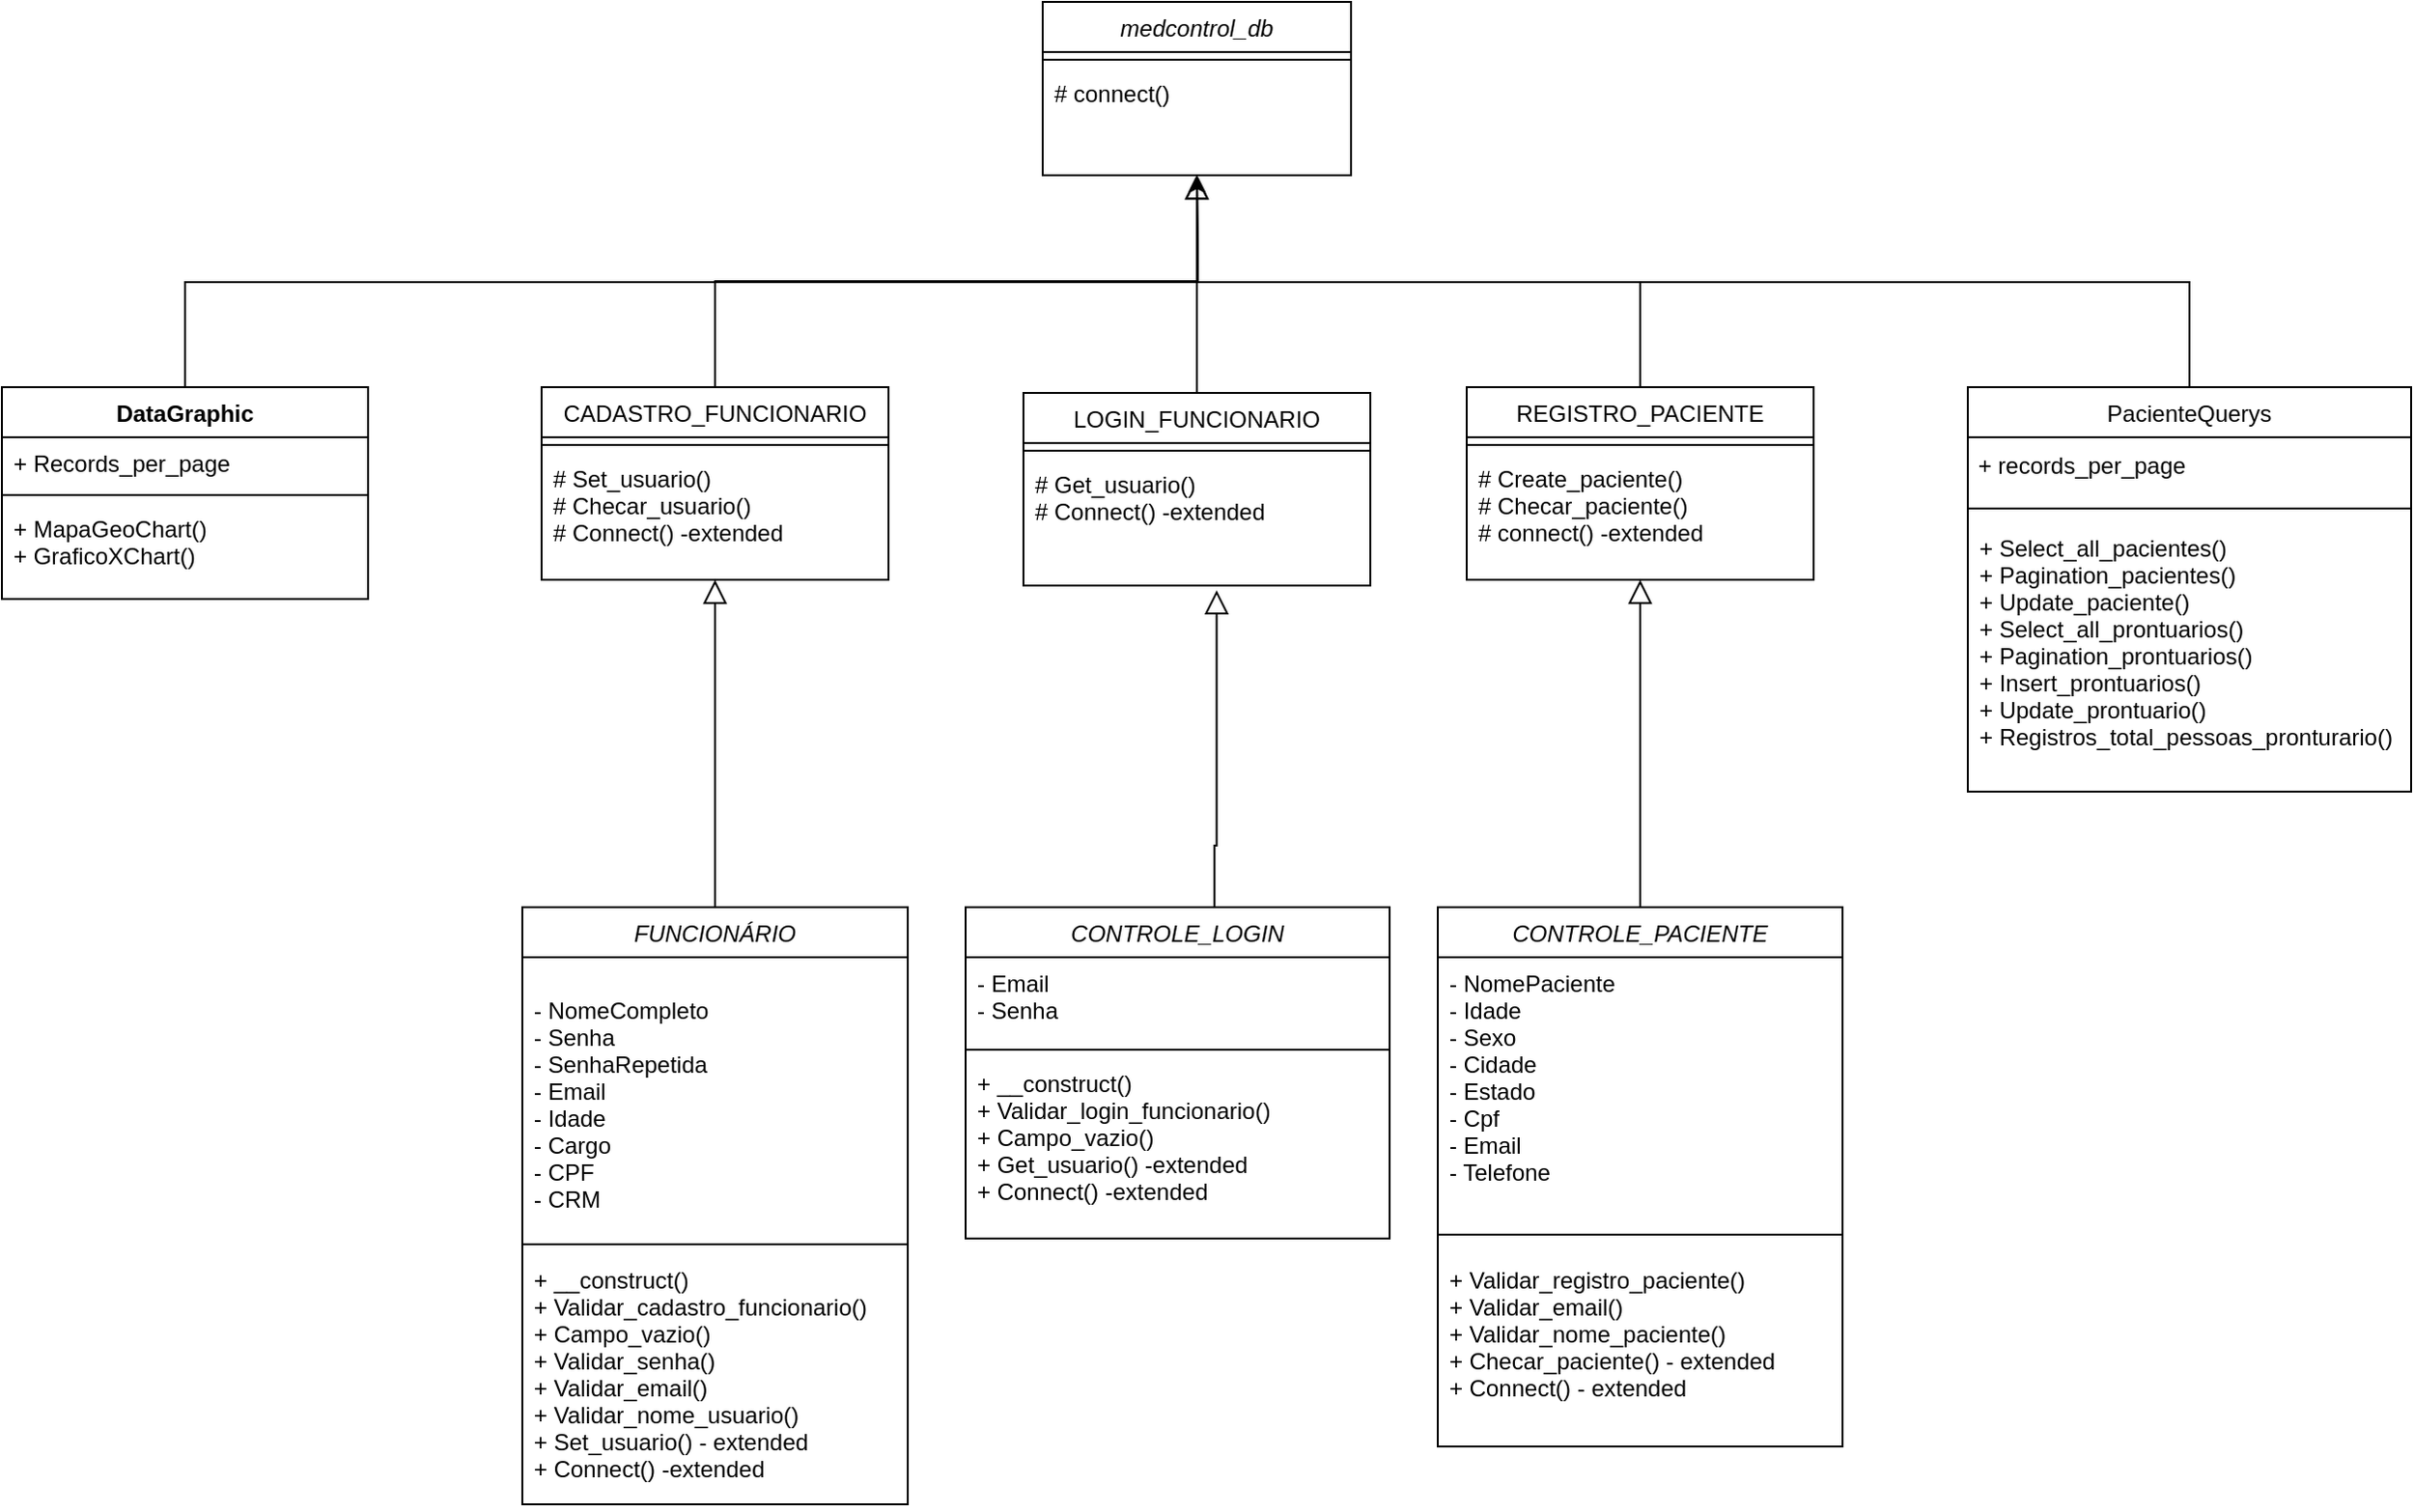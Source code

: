 <mxfile version="24.5.3" type="device">
  <diagram id="C5RBs43oDa-KdzZeNtuy" name="Page-1">
    <mxGraphModel dx="2782" dy="696" grid="1" gridSize="10" guides="1" tooltips="1" connect="1" arrows="1" fold="1" page="1" pageScale="1" pageWidth="1169" pageHeight="827" background="#ffffff" math="0" shadow="0">
      <root>
        <mxCell id="WIyWlLk6GJQsqaUBKTNV-0" />
        <mxCell id="WIyWlLk6GJQsqaUBKTNV-1" parent="WIyWlLk6GJQsqaUBKTNV-0" />
        <mxCell id="zkfFHV4jXpPFQw0GAbJ--0" value="medcontrol_db" style="swimlane;fontStyle=2;align=center;verticalAlign=top;childLayout=stackLayout;horizontal=1;startSize=26;horizontalStack=0;resizeParent=1;resizeLast=0;collapsible=1;marginBottom=0;rounded=0;shadow=0;strokeWidth=1;" parent="WIyWlLk6GJQsqaUBKTNV-1" vertex="1">
          <mxGeometry x="370" y="160" width="160" height="90" as="geometry">
            <mxRectangle x="230" y="140" width="160" height="26" as="alternateBounds" />
          </mxGeometry>
        </mxCell>
        <mxCell id="zkfFHV4jXpPFQw0GAbJ--4" value="" style="line;html=1;strokeWidth=1;align=left;verticalAlign=middle;spacingTop=-1;spacingLeft=3;spacingRight=3;rotatable=0;labelPosition=right;points=[];portConstraint=eastwest;" parent="zkfFHV4jXpPFQw0GAbJ--0" vertex="1">
          <mxGeometry y="26" width="160" height="8" as="geometry" />
        </mxCell>
        <mxCell id="zkfFHV4jXpPFQw0GAbJ--5" value="# connect()" style="text;align=left;verticalAlign=top;spacingLeft=4;spacingRight=4;overflow=hidden;rotatable=0;points=[[0,0.5],[1,0.5]];portConstraint=eastwest;" parent="zkfFHV4jXpPFQw0GAbJ--0" vertex="1">
          <mxGeometry y="34" width="160" height="28" as="geometry" />
        </mxCell>
        <mxCell id="zkfFHV4jXpPFQw0GAbJ--6" value="CADASTRO_FUNCIONARIO" style="swimlane;fontStyle=0;align=center;verticalAlign=top;childLayout=stackLayout;horizontal=1;startSize=26;horizontalStack=0;resizeParent=1;resizeLast=0;collapsible=1;marginBottom=0;rounded=0;shadow=0;strokeWidth=1;" parent="WIyWlLk6GJQsqaUBKTNV-1" vertex="1">
          <mxGeometry x="110" y="360" width="180" height="100" as="geometry">
            <mxRectangle x="130" y="380" width="160" height="26" as="alternateBounds" />
          </mxGeometry>
        </mxCell>
        <mxCell id="zkfFHV4jXpPFQw0GAbJ--9" value="" style="line;html=1;strokeWidth=1;align=left;verticalAlign=middle;spacingTop=-1;spacingLeft=3;spacingRight=3;rotatable=0;labelPosition=right;points=[];portConstraint=eastwest;" parent="zkfFHV4jXpPFQw0GAbJ--6" vertex="1">
          <mxGeometry y="26" width="180" height="8" as="geometry" />
        </mxCell>
        <mxCell id="zkfFHV4jXpPFQw0GAbJ--11" value="# Set_usuario()&#xa;# Checar_usuario()&#xa;# Connect() -extended&#xa;" style="text;align=left;verticalAlign=top;spacingLeft=4;spacingRight=4;overflow=hidden;rotatable=0;points=[[0,0.5],[1,0.5]];portConstraint=eastwest;" parent="zkfFHV4jXpPFQw0GAbJ--6" vertex="1">
          <mxGeometry y="34" width="180" height="66" as="geometry" />
        </mxCell>
        <mxCell id="zkfFHV4jXpPFQw0GAbJ--12" value="" style="endArrow=block;endSize=10;endFill=0;shadow=0;strokeWidth=1;rounded=0;curved=0;edgeStyle=elbowEdgeStyle;elbow=vertical;" parent="WIyWlLk6GJQsqaUBKTNV-1" source="zkfFHV4jXpPFQw0GAbJ--6" target="zkfFHV4jXpPFQw0GAbJ--0" edge="1">
          <mxGeometry width="160" relative="1" as="geometry">
            <mxPoint x="200" y="203" as="sourcePoint" />
            <mxPoint x="200" y="203" as="targetPoint" />
          </mxGeometry>
        </mxCell>
        <mxCell id="zkfFHV4jXpPFQw0GAbJ--16" value="" style="endArrow=block;endSize=10;endFill=0;shadow=0;strokeWidth=1;rounded=0;curved=0;edgeStyle=elbowEdgeStyle;elbow=vertical;exitX=0.5;exitY=0;exitDx=0;exitDy=0;" parent="WIyWlLk6GJQsqaUBKTNV-1" source="9lJRW0mbOuph0sGCFReC-1" edge="1">
          <mxGeometry width="160" relative="1" as="geometry">
            <mxPoint x="450" y="342" as="sourcePoint" />
            <mxPoint x="450" y="250" as="targetPoint" />
            <Array as="points">
              <mxPoint x="500" y="352" />
            </Array>
          </mxGeometry>
        </mxCell>
        <mxCell id="9lJRW0mbOuph0sGCFReC-1" value="LOGIN_FUNCIONARIO" style="swimlane;fontStyle=0;align=center;verticalAlign=top;childLayout=stackLayout;horizontal=1;startSize=26;horizontalStack=0;resizeParent=1;resizeLast=0;collapsible=1;marginBottom=0;rounded=0;shadow=0;strokeWidth=1;" parent="WIyWlLk6GJQsqaUBKTNV-1" vertex="1">
          <mxGeometry x="360" y="363" width="180" height="100" as="geometry">
            <mxRectangle x="130" y="380" width="160" height="26" as="alternateBounds" />
          </mxGeometry>
        </mxCell>
        <mxCell id="9lJRW0mbOuph0sGCFReC-4" value="" style="line;html=1;strokeWidth=1;align=left;verticalAlign=middle;spacingTop=-1;spacingLeft=3;spacingRight=3;rotatable=0;labelPosition=right;points=[];portConstraint=eastwest;" parent="9lJRW0mbOuph0sGCFReC-1" vertex="1">
          <mxGeometry y="26" width="180" height="8" as="geometry" />
        </mxCell>
        <mxCell id="9lJRW0mbOuph0sGCFReC-5" value="# Get_usuario()&#xa;# Connect() -extended" style="text;align=left;verticalAlign=top;spacingLeft=4;spacingRight=4;overflow=hidden;rotatable=0;points=[[0,0.5],[1,0.5]];portConstraint=eastwest;fontStyle=0" parent="9lJRW0mbOuph0sGCFReC-1" vertex="1">
          <mxGeometry y="34" width="180" height="66" as="geometry" />
        </mxCell>
        <mxCell id="9lJRW0mbOuph0sGCFReC-13" style="edgeStyle=orthogonalEdgeStyle;rounded=0;orthogonalLoop=1;jettySize=auto;html=1;exitX=0.5;exitY=0;exitDx=0;exitDy=0;" parent="WIyWlLk6GJQsqaUBKTNV-1" source="9lJRW0mbOuph0sGCFReC-7" edge="1">
          <mxGeometry relative="1" as="geometry">
            <mxPoint x="450" y="250" as="targetPoint" />
          </mxGeometry>
        </mxCell>
        <mxCell id="9lJRW0mbOuph0sGCFReC-7" value="REGISTRO_PACIENTE" style="swimlane;fontStyle=0;align=center;verticalAlign=top;childLayout=stackLayout;horizontal=1;startSize=26;horizontalStack=0;resizeParent=1;resizeLast=0;collapsible=1;marginBottom=0;rounded=0;shadow=0;strokeWidth=1;" parent="WIyWlLk6GJQsqaUBKTNV-1" vertex="1">
          <mxGeometry x="590" y="360" width="180" height="100" as="geometry">
            <mxRectangle x="130" y="380" width="160" height="26" as="alternateBounds" />
          </mxGeometry>
        </mxCell>
        <mxCell id="9lJRW0mbOuph0sGCFReC-10" value="" style="line;html=1;strokeWidth=1;align=left;verticalAlign=middle;spacingTop=-1;spacingLeft=3;spacingRight=3;rotatable=0;labelPosition=right;points=[];portConstraint=eastwest;" parent="9lJRW0mbOuph0sGCFReC-7" vertex="1">
          <mxGeometry y="26" width="180" height="8" as="geometry" />
        </mxCell>
        <mxCell id="9lJRW0mbOuph0sGCFReC-12" value="# Create_paciente()&#xa;# Checar_paciente()&#xa;# connect() -extended" style="text;align=left;verticalAlign=top;spacingLeft=4;spacingRight=4;overflow=hidden;rotatable=0;points=[[0,0.5],[1,0.5]];portConstraint=eastwest;" parent="9lJRW0mbOuph0sGCFReC-7" vertex="1">
          <mxGeometry y="34" width="180" height="60" as="geometry" />
        </mxCell>
        <mxCell id="9lJRW0mbOuph0sGCFReC-17" value="" style="endArrow=block;endSize=10;endFill=0;shadow=0;strokeWidth=1;rounded=0;curved=0;edgeStyle=elbowEdgeStyle;elbow=vertical;exitX=0.587;exitY=0.017;exitDx=0;exitDy=0;entryX=0.557;entryY=1.037;entryDx=0;entryDy=0;entryPerimeter=0;exitPerimeter=0;" parent="WIyWlLk6GJQsqaUBKTNV-1" source="9lJRW0mbOuph0sGCFReC-26" target="9lJRW0mbOuph0sGCFReC-5" edge="1">
          <mxGeometry width="160" relative="1" as="geometry">
            <mxPoint x="449.5" y="626" as="sourcePoint" />
            <mxPoint x="440" y="500" as="targetPoint" />
            <Array as="points">
              <mxPoint x="479.5" y="598" />
            </Array>
          </mxGeometry>
        </mxCell>
        <mxCell id="9lJRW0mbOuph0sGCFReC-18" value="" style="endArrow=block;endSize=10;endFill=0;shadow=0;strokeWidth=1;rounded=0;curved=0;edgeStyle=elbowEdgeStyle;elbow=vertical;exitX=0.5;exitY=0;exitDx=0;exitDy=0;" parent="WIyWlLk6GJQsqaUBKTNV-1" source="9lJRW0mbOuph0sGCFReC-20" edge="1">
          <mxGeometry width="160" relative="1" as="geometry">
            <mxPoint x="199.5" y="626" as="sourcePoint" />
            <mxPoint x="200" y="460" as="targetPoint" />
            <Array as="points">
              <mxPoint x="229.5" y="598" />
            </Array>
          </mxGeometry>
        </mxCell>
        <mxCell id="9lJRW0mbOuph0sGCFReC-19" value="" style="endArrow=block;endSize=10;endFill=0;shadow=0;strokeWidth=1;rounded=0;curved=0;edgeStyle=elbowEdgeStyle;elbow=vertical;exitX=0.5;exitY=0;exitDx=0;exitDy=0;entryX=0.5;entryY=1;entryDx=0;entryDy=0;" parent="WIyWlLk6GJQsqaUBKTNV-1" source="9lJRW0mbOuph0sGCFReC-32" target="9lJRW0mbOuph0sGCFReC-7" edge="1">
          <mxGeometry width="160" relative="1" as="geometry">
            <mxPoint x="679.5" y="626" as="sourcePoint" />
            <mxPoint x="680" y="498" as="targetPoint" />
            <Array as="points">
              <mxPoint x="709.5" y="598" />
            </Array>
          </mxGeometry>
        </mxCell>
        <mxCell id="9lJRW0mbOuph0sGCFReC-20" value="FUNCIONÁRIO" style="swimlane;fontStyle=2;align=center;verticalAlign=top;childLayout=stackLayout;horizontal=1;startSize=26;horizontalStack=0;resizeParent=1;resizeLast=0;collapsible=1;marginBottom=0;rounded=0;shadow=0;strokeWidth=1;" parent="WIyWlLk6GJQsqaUBKTNV-1" vertex="1">
          <mxGeometry x="100" y="630" width="200" height="310" as="geometry">
            <mxRectangle x="230" y="140" width="160" height="26" as="alternateBounds" />
          </mxGeometry>
        </mxCell>
        <mxCell id="9lJRW0mbOuph0sGCFReC-21" value="&#xa;- NomeCompleto&#xa;- Senha&#xa;- SenhaRepetida&#xa;- Email&#xa;- Idade&#xa;- Cargo&#xa;- CPF&#xa;- CRM&#xa;&#xa;" style="text;align=left;verticalAlign=top;spacingLeft=4;spacingRight=4;overflow=hidden;rotatable=0;points=[[0,0.5],[1,0.5]];portConstraint=eastwest;" parent="9lJRW0mbOuph0sGCFReC-20" vertex="1">
          <mxGeometry y="26" width="200" height="144" as="geometry" />
        </mxCell>
        <mxCell id="9lJRW0mbOuph0sGCFReC-24" value="" style="line;html=1;strokeWidth=1;align=left;verticalAlign=middle;spacingTop=-1;spacingLeft=3;spacingRight=3;rotatable=0;labelPosition=right;points=[];portConstraint=eastwest;" parent="9lJRW0mbOuph0sGCFReC-20" vertex="1">
          <mxGeometry y="170" width="200" height="10" as="geometry" />
        </mxCell>
        <mxCell id="9lJRW0mbOuph0sGCFReC-25" value="+ __construct()&#xa;+ Validar_cadastro_funcionario()&#xa;+ Campo_vazio()&#xa;+ Validar_senha()&#xa;+ Validar_email()&#xa;+ Validar_nome_usuario()&#xa;+ Set_usuario() - extended&#xa;+ Connect() -extended&#xa;&#xa;&#xa;&#xa;&#xa;&#xa;&#xa;" style="text;align=left;verticalAlign=top;spacingLeft=4;spacingRight=4;overflow=hidden;rotatable=0;points=[[0,0.5],[1,0.5]];portConstraint=eastwest;" parent="9lJRW0mbOuph0sGCFReC-20" vertex="1">
          <mxGeometry y="180" width="200" height="130" as="geometry" />
        </mxCell>
        <mxCell id="9lJRW0mbOuph0sGCFReC-26" value="CONTROLE_LOGIN" style="swimlane;fontStyle=2;align=center;verticalAlign=top;childLayout=stackLayout;horizontal=1;startSize=26;horizontalStack=0;resizeParent=1;resizeLast=0;collapsible=1;marginBottom=0;rounded=0;shadow=0;strokeWidth=1;" parent="WIyWlLk6GJQsqaUBKTNV-1" vertex="1">
          <mxGeometry x="330" y="630" width="220" height="172" as="geometry">
            <mxRectangle x="230" y="140" width="160" height="26" as="alternateBounds" />
          </mxGeometry>
        </mxCell>
        <mxCell id="9lJRW0mbOuph0sGCFReC-27" value="- Email&#xa;- Senha" style="text;align=left;verticalAlign=top;spacingLeft=4;spacingRight=4;overflow=hidden;rotatable=0;points=[[0,0.5],[1,0.5]];portConstraint=eastwest;" parent="9lJRW0mbOuph0sGCFReC-26" vertex="1">
          <mxGeometry y="26" width="220" height="44" as="geometry" />
        </mxCell>
        <mxCell id="9lJRW0mbOuph0sGCFReC-30" value="" style="line;html=1;strokeWidth=1;align=left;verticalAlign=middle;spacingTop=-1;spacingLeft=3;spacingRight=3;rotatable=0;labelPosition=right;points=[];portConstraint=eastwest;" parent="9lJRW0mbOuph0sGCFReC-26" vertex="1">
          <mxGeometry y="70" width="220" height="8" as="geometry" />
        </mxCell>
        <mxCell id="9lJRW0mbOuph0sGCFReC-31" value="+ __construct()&#xa;+ Validar_login_funcionario()&#xa;+ Campo_vazio()&#xa;+ Get_usuario() -extended&#xa;+ Connect() -extended&#xa;&#xa;" style="text;align=left;verticalAlign=top;spacingLeft=4;spacingRight=4;overflow=hidden;rotatable=0;points=[[0,0.5],[1,0.5]];portConstraint=eastwest;" parent="9lJRW0mbOuph0sGCFReC-26" vertex="1">
          <mxGeometry y="78" width="220" height="94" as="geometry" />
        </mxCell>
        <mxCell id="9lJRW0mbOuph0sGCFReC-32" value="CONTROLE_PACIENTE" style="swimlane;fontStyle=2;align=center;verticalAlign=top;childLayout=stackLayout;horizontal=1;startSize=26;horizontalStack=0;resizeParent=1;resizeLast=0;collapsible=1;marginBottom=0;rounded=0;shadow=0;strokeWidth=1;" parent="WIyWlLk6GJQsqaUBKTNV-1" vertex="1">
          <mxGeometry x="575" y="630" width="210" height="280" as="geometry">
            <mxRectangle x="230" y="140" width="160" height="26" as="alternateBounds" />
          </mxGeometry>
        </mxCell>
        <mxCell id="9lJRW0mbOuph0sGCFReC-33" value="- NomePaciente&#xa;- Idade&#xa;- Sexo&#xa;- Cidade&#xa;- Estado&#xa;- Cpf&#xa;- Email&#xa;- Telefone&#xa;" style="text;align=left;verticalAlign=top;spacingLeft=4;spacingRight=4;overflow=hidden;rotatable=0;points=[[0,0.5],[1,0.5]];portConstraint=eastwest;" parent="9lJRW0mbOuph0sGCFReC-32" vertex="1">
          <mxGeometry y="26" width="210" height="134" as="geometry" />
        </mxCell>
        <mxCell id="9lJRW0mbOuph0sGCFReC-36" value="" style="line;html=1;strokeWidth=1;align=left;verticalAlign=middle;spacingTop=-1;spacingLeft=3;spacingRight=3;rotatable=0;labelPosition=right;points=[];portConstraint=eastwest;" parent="9lJRW0mbOuph0sGCFReC-32" vertex="1">
          <mxGeometry y="160" width="210" height="20" as="geometry" />
        </mxCell>
        <mxCell id="9lJRW0mbOuph0sGCFReC-37" value="+ Validar_registro_paciente()&#xa;+ Validar_email()&#xa;+ Validar_nome_paciente()&#xa;+ Checar_paciente() - extended&#xa;+ Connect() - extended" style="text;align=left;verticalAlign=top;spacingLeft=4;spacingRight=4;overflow=hidden;rotatable=0;points=[[0,0.5],[1,0.5]];portConstraint=eastwest;" parent="9lJRW0mbOuph0sGCFReC-32" vertex="1">
          <mxGeometry y="180" width="210" height="100" as="geometry" />
        </mxCell>
        <mxCell id="JctT_jBCGyrJP3BVVUIo-4" style="edgeStyle=orthogonalEdgeStyle;rounded=0;orthogonalLoop=1;jettySize=auto;html=1;exitX=0.5;exitY=0;exitDx=0;exitDy=0;" parent="WIyWlLk6GJQsqaUBKTNV-1" source="JctT_jBCGyrJP3BVVUIo-0" edge="1">
          <mxGeometry relative="1" as="geometry">
            <mxPoint x="450" y="250" as="targetPoint" />
          </mxGeometry>
        </mxCell>
        <mxCell id="JctT_jBCGyrJP3BVVUIo-0" value="PacienteQuerys" style="swimlane;fontStyle=0;align=center;verticalAlign=top;childLayout=stackLayout;horizontal=1;startSize=26;horizontalStack=0;resizeParent=1;resizeLast=0;collapsible=1;marginBottom=0;rounded=0;shadow=0;strokeWidth=1;" parent="WIyWlLk6GJQsqaUBKTNV-1" vertex="1">
          <mxGeometry x="850" y="360" width="230" height="210" as="geometry">
            <mxRectangle x="130" y="380" width="160" height="26" as="alternateBounds" />
          </mxGeometry>
        </mxCell>
        <mxCell id="JctT_jBCGyrJP3BVVUIo-3" value="&amp;nbsp;+ records_per_page" style="text;html=1;align=left;verticalAlign=middle;resizable=0;points=[];autosize=1;strokeColor=none;fillColor=none;" parent="JctT_jBCGyrJP3BVVUIo-0" vertex="1">
          <mxGeometry y="26" width="230" height="30" as="geometry" />
        </mxCell>
        <mxCell id="JctT_jBCGyrJP3BVVUIo-1" value="" style="line;html=1;strokeWidth=1;align=left;verticalAlign=middle;spacingTop=-1;spacingLeft=3;spacingRight=3;rotatable=0;labelPosition=right;points=[];portConstraint=eastwest;" parent="JctT_jBCGyrJP3BVVUIo-0" vertex="1">
          <mxGeometry y="56" width="230" height="14" as="geometry" />
        </mxCell>
        <mxCell id="JctT_jBCGyrJP3BVVUIo-2" value="+ Select_all_pacientes()&#xa;+ Pagination_pacientes()&#xa;+ Update_paciente()&#xa;+ Select_all_prontuarios()&#xa;+ Pagination_prontuarios()&#xa;+ Insert_prontuarios()&#xa;+ Update_prontuario()&#xa;+ Registros_total_pessoas_pronturario()&#xa;&#xa;" style="text;align=left;verticalAlign=top;spacingLeft=4;spacingRight=4;overflow=hidden;rotatable=0;points=[[0,0.5],[1,0.5]];portConstraint=eastwest;" parent="JctT_jBCGyrJP3BVVUIo-0" vertex="1">
          <mxGeometry y="70" width="230" height="130" as="geometry" />
        </mxCell>
        <mxCell id="vMnf74Zw80ezwhTAW1Da-5" style="edgeStyle=orthogonalEdgeStyle;rounded=0;orthogonalLoop=1;jettySize=auto;html=1;exitX=0.5;exitY=0;exitDx=0;exitDy=0;" edge="1" parent="WIyWlLk6GJQsqaUBKTNV-1" source="vMnf74Zw80ezwhTAW1Da-0">
          <mxGeometry relative="1" as="geometry">
            <mxPoint x="450" y="250" as="targetPoint" />
          </mxGeometry>
        </mxCell>
        <mxCell id="vMnf74Zw80ezwhTAW1Da-0" value="DataGraphic" style="swimlane;fontStyle=1;align=center;verticalAlign=top;childLayout=stackLayout;horizontal=1;startSize=26;horizontalStack=0;resizeParent=1;resizeParentMax=0;resizeLast=0;collapsible=1;marginBottom=0;whiteSpace=wrap;html=1;" vertex="1" parent="WIyWlLk6GJQsqaUBKTNV-1">
          <mxGeometry x="-170" y="360" width="190" height="110" as="geometry" />
        </mxCell>
        <mxCell id="vMnf74Zw80ezwhTAW1Da-1" value="+ Records_per_page" style="text;strokeColor=none;fillColor=none;align=left;verticalAlign=top;spacingLeft=4;spacingRight=4;overflow=hidden;rotatable=0;points=[[0,0.5],[1,0.5]];portConstraint=eastwest;whiteSpace=wrap;html=1;" vertex="1" parent="vMnf74Zw80ezwhTAW1Da-0">
          <mxGeometry y="26" width="190" height="26" as="geometry" />
        </mxCell>
        <mxCell id="vMnf74Zw80ezwhTAW1Da-2" value="" style="line;strokeWidth=1;fillColor=none;align=left;verticalAlign=middle;spacingTop=-1;spacingLeft=3;spacingRight=3;rotatable=0;labelPosition=right;points=[];portConstraint=eastwest;strokeColor=inherit;" vertex="1" parent="vMnf74Zw80ezwhTAW1Da-0">
          <mxGeometry y="52" width="190" height="8" as="geometry" />
        </mxCell>
        <mxCell id="vMnf74Zw80ezwhTAW1Da-3" value="+ MapaGeoChart()&lt;div&gt;+ GraficoXChart()&lt;/div&gt;" style="text;strokeColor=none;fillColor=none;align=left;verticalAlign=top;spacingLeft=4;spacingRight=4;overflow=hidden;rotatable=0;points=[[0,0.5],[1,0.5]];portConstraint=eastwest;whiteSpace=wrap;html=1;" vertex="1" parent="vMnf74Zw80ezwhTAW1Da-0">
          <mxGeometry y="60" width="190" height="50" as="geometry" />
        </mxCell>
      </root>
    </mxGraphModel>
  </diagram>
</mxfile>
